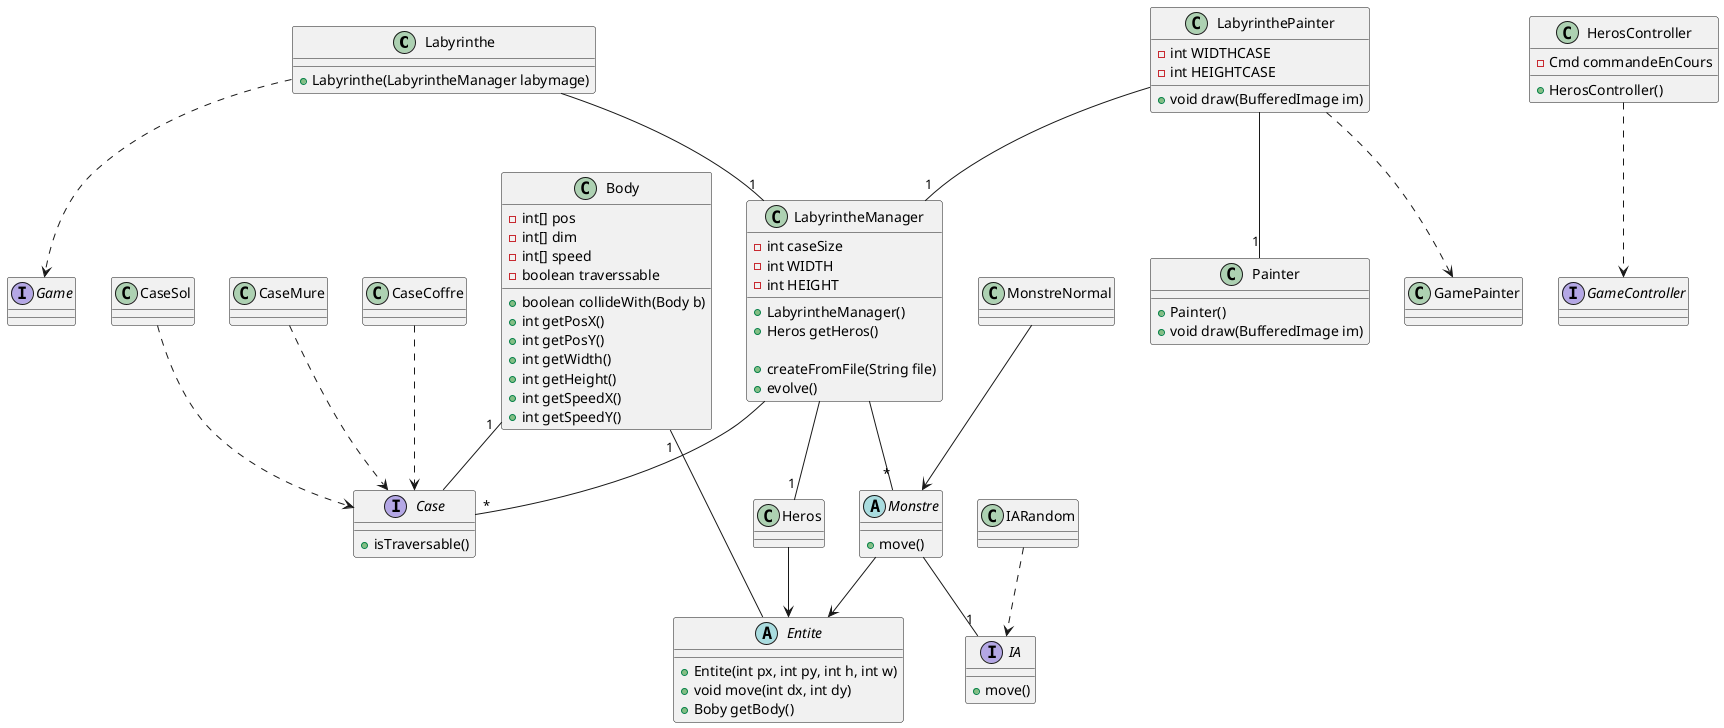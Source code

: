 @startuml sprint1

class Labyrinthe{

    + Labyrinthe(LabyrintheManager labymage)
}

interface IA{
    + move()
}

class IARandom{

}

IARandom ..> IA

interface Game{

}
Labyrinthe ..> Game
Labyrinthe --"1" LabyrintheManager
LabyrinthePainter -- "1" LabyrintheManager

LabyrinthePainter ..> GamePainter

class LabyrintheManager{
    - int caseSize
    - int WIDTH
    - int HEIGHT

    + LabyrintheManager()
    + Heros getHeros()    

    + createFromFile(String file)
    + evolve()
}

LabyrintheManager --"*" Case

class Painter{
    + Painter()
    + void draw(BufferedImage im)
}

LabyrinthePainter -- "1" Painter


class LabyrinthePainter{
    - int WIDTHCASE
    - int HEIGHTCASE

    + void draw(BufferedImage im)
}

interface Case {
    + isTraversable()
}

class CaseSol {

}

class CaseMure {

}

class CaseCoffre {

}

CaseSol ..> Case
CaseMure ..> Case
CaseCoffre ..> Case


LabyrintheManager -- "1" Heros
LabyrintheManager -- "*" Monstre

abstract class Entite{

    + Entite(int px, int py, int h, int w)
    + void move(int dx, int dy)
    + Boby getBody()

}

class Heros{

}

Heros --> Entite

abstract class Monstre{

    + move()

}

Monstre --> Entite
Monstre -- "1" IA


class MonstreNormal{

}

MonstreNormal --> Monstre

class Body{
    - int[] pos
    - int[] dim
    - int[] speed
    - boolean traverssable

    + boolean collideWith(Body b)
    + int getPosX()
    + int getPosY()
    + int getWidth()
    + int getHeight()
    + int getSpeedX()
    + int getSpeedY()

}

Body "1"-- Entite
Body "1"-- Case

class HerosController{
    - Cmd commandeEnCours

    + HerosController()
}

interface GameController{

}

HerosController ..> GameController


@enduml